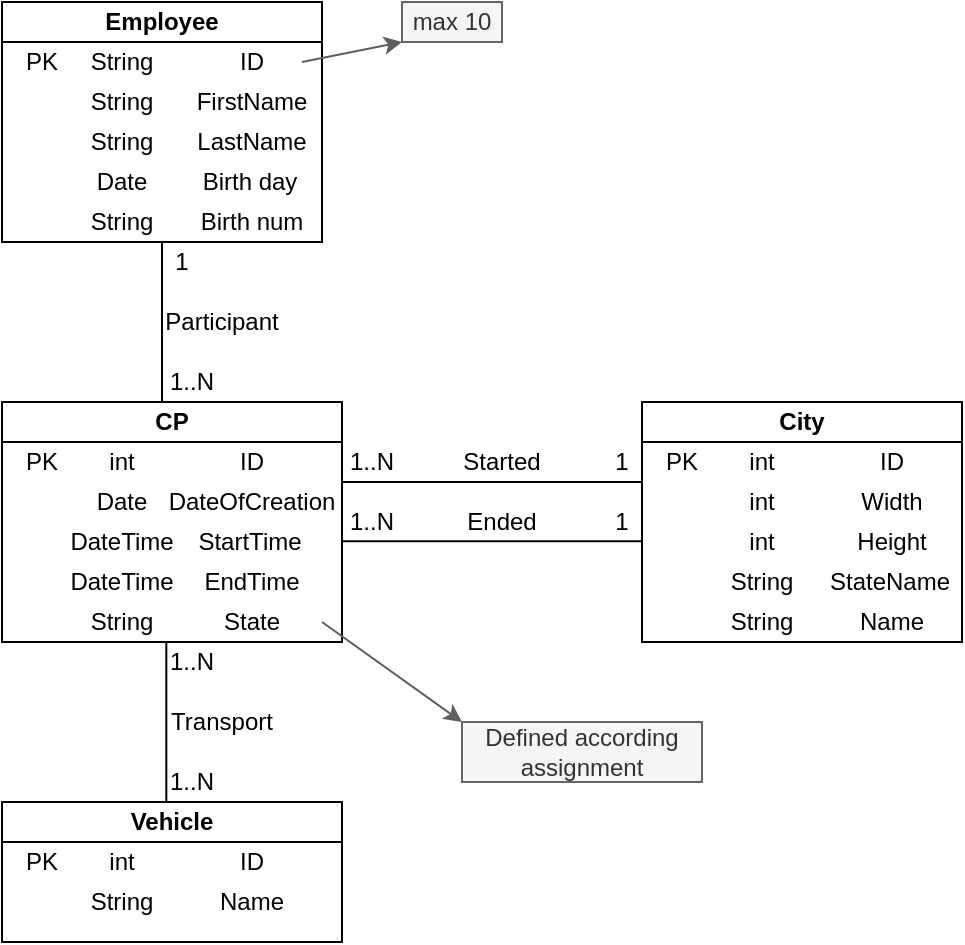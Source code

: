 <mxfile version="27.1.6">
  <diagram name="Page-1" id="c4acf3e9-155e-7222-9cf6-157b1a14988f">
    <mxGraphModel dx="184" dy="662" grid="1" gridSize="10" guides="1" tooltips="1" connect="1" arrows="1" fold="1" page="1" pageScale="1" pageWidth="850" pageHeight="1100" background="none" math="0" shadow="0">
      <root>
        <mxCell id="0" />
        <mxCell id="1" parent="0" />
        <mxCell id="3hO7NIABI-S0P5XUoeGX-1" value="Employee" style="swimlane;whiteSpace=wrap;html=1;startSize=20;" vertex="1" parent="1">
          <mxGeometry x="200" y="80" width="160" height="120" as="geometry" />
        </mxCell>
        <mxCell id="3hO7NIABI-S0P5XUoeGX-2" value="PK" style="text;html=1;align=center;verticalAlign=middle;whiteSpace=wrap;rounded=0;" vertex="1" parent="3hO7NIABI-S0P5XUoeGX-1">
          <mxGeometry y="20" width="40" height="20" as="geometry" />
        </mxCell>
        <mxCell id="3hO7NIABI-S0P5XUoeGX-4" value="String" style="text;html=1;align=center;verticalAlign=middle;whiteSpace=wrap;rounded=0;" vertex="1" parent="3hO7NIABI-S0P5XUoeGX-1">
          <mxGeometry x="40" y="20" width="40" height="20" as="geometry" />
        </mxCell>
        <mxCell id="3hO7NIABI-S0P5XUoeGX-6" value="ID" style="text;html=1;align=center;verticalAlign=middle;whiteSpace=wrap;rounded=0;" vertex="1" parent="3hO7NIABI-S0P5XUoeGX-1">
          <mxGeometry x="100" y="20" width="50" height="20" as="geometry" />
        </mxCell>
        <mxCell id="3hO7NIABI-S0P5XUoeGX-8" value="String" style="text;html=1;align=center;verticalAlign=middle;whiteSpace=wrap;rounded=0;" vertex="1" parent="3hO7NIABI-S0P5XUoeGX-1">
          <mxGeometry x="40" y="40" width="40" height="20" as="geometry" />
        </mxCell>
        <mxCell id="3hO7NIABI-S0P5XUoeGX-11" value="FirstName" style="text;html=1;align=center;verticalAlign=middle;whiteSpace=wrap;rounded=0;" vertex="1" parent="3hO7NIABI-S0P5XUoeGX-1">
          <mxGeometry x="90" y="40" width="70" height="20" as="geometry" />
        </mxCell>
        <mxCell id="3hO7NIABI-S0P5XUoeGX-12" value="LastName" style="text;html=1;align=center;verticalAlign=middle;whiteSpace=wrap;rounded=0;" vertex="1" parent="3hO7NIABI-S0P5XUoeGX-1">
          <mxGeometry x="90" y="60" width="70" height="20" as="geometry" />
        </mxCell>
        <mxCell id="3hO7NIABI-S0P5XUoeGX-13" value="String" style="text;html=1;align=center;verticalAlign=middle;whiteSpace=wrap;rounded=0;" vertex="1" parent="3hO7NIABI-S0P5XUoeGX-1">
          <mxGeometry x="40" y="60" width="40" height="20" as="geometry" />
        </mxCell>
        <mxCell id="3hO7NIABI-S0P5XUoeGX-14" value="Date" style="text;html=1;align=center;verticalAlign=middle;whiteSpace=wrap;rounded=0;" vertex="1" parent="3hO7NIABI-S0P5XUoeGX-1">
          <mxGeometry x="40" y="80" width="40" height="20" as="geometry" />
        </mxCell>
        <mxCell id="3hO7NIABI-S0P5XUoeGX-15" value="String" style="text;html=1;align=center;verticalAlign=middle;whiteSpace=wrap;rounded=0;" vertex="1" parent="3hO7NIABI-S0P5XUoeGX-1">
          <mxGeometry x="40" y="100" width="40" height="20" as="geometry" />
        </mxCell>
        <mxCell id="3hO7NIABI-S0P5XUoeGX-16" value="Birth num" style="text;html=1;align=center;verticalAlign=middle;whiteSpace=wrap;rounded=0;" vertex="1" parent="3hO7NIABI-S0P5XUoeGX-1">
          <mxGeometry x="90" y="100" width="70" height="20" as="geometry" />
        </mxCell>
        <mxCell id="3hO7NIABI-S0P5XUoeGX-29" value="Birth day" style="text;html=1;align=center;verticalAlign=middle;whiteSpace=wrap;rounded=0;" vertex="1" parent="3hO7NIABI-S0P5XUoeGX-1">
          <mxGeometry x="90" y="80" width="67.5" height="20" as="geometry" />
        </mxCell>
        <mxCell id="3hO7NIABI-S0P5XUoeGX-10" value="max 10" style="text;html=1;align=center;verticalAlign=middle;whiteSpace=wrap;rounded=0;strokeColor=#666666;fillColor=#f5f5f5;fontColor=#333333;" vertex="1" parent="1">
          <mxGeometry x="400" y="80" width="50" height="20" as="geometry" />
        </mxCell>
        <mxCell id="3hO7NIABI-S0P5XUoeGX-33" value="City" style="swimlane;whiteSpace=wrap;html=1;startSize=20;" vertex="1" parent="1">
          <mxGeometry x="520" y="280" width="160" height="120" as="geometry" />
        </mxCell>
        <mxCell id="3hO7NIABI-S0P5XUoeGX-34" value="PK" style="text;html=1;align=center;verticalAlign=middle;whiteSpace=wrap;rounded=0;" vertex="1" parent="3hO7NIABI-S0P5XUoeGX-33">
          <mxGeometry y="20" width="40" height="20" as="geometry" />
        </mxCell>
        <mxCell id="3hO7NIABI-S0P5XUoeGX-35" value="int" style="text;html=1;align=center;verticalAlign=middle;whiteSpace=wrap;rounded=0;" vertex="1" parent="3hO7NIABI-S0P5XUoeGX-33">
          <mxGeometry x="40" y="20" width="40" height="20" as="geometry" />
        </mxCell>
        <mxCell id="3hO7NIABI-S0P5XUoeGX-36" value="ID" style="text;html=1;align=center;verticalAlign=middle;whiteSpace=wrap;rounded=0;" vertex="1" parent="3hO7NIABI-S0P5XUoeGX-33">
          <mxGeometry x="90" y="20" width="70" height="20" as="geometry" />
        </mxCell>
        <mxCell id="3hO7NIABI-S0P5XUoeGX-37" value="int" style="text;html=1;align=center;verticalAlign=middle;whiteSpace=wrap;rounded=0;" vertex="1" parent="3hO7NIABI-S0P5XUoeGX-33">
          <mxGeometry x="35" y="40" width="50" height="20" as="geometry" />
        </mxCell>
        <mxCell id="3hO7NIABI-S0P5XUoeGX-38" value="Width" style="text;html=1;align=center;verticalAlign=middle;whiteSpace=wrap;rounded=0;" vertex="1" parent="3hO7NIABI-S0P5XUoeGX-33">
          <mxGeometry x="90" y="40" width="70" height="20" as="geometry" />
        </mxCell>
        <mxCell id="3hO7NIABI-S0P5XUoeGX-39" value="Height" style="text;html=1;align=center;verticalAlign=middle;whiteSpace=wrap;rounded=0;" vertex="1" parent="3hO7NIABI-S0P5XUoeGX-33">
          <mxGeometry x="90" y="60" width="70" height="20" as="geometry" />
        </mxCell>
        <mxCell id="3hO7NIABI-S0P5XUoeGX-40" value="int" style="text;html=1;align=center;verticalAlign=middle;whiteSpace=wrap;rounded=0;" vertex="1" parent="3hO7NIABI-S0P5XUoeGX-33">
          <mxGeometry x="40" y="60" width="40" height="20" as="geometry" />
        </mxCell>
        <mxCell id="3hO7NIABI-S0P5XUoeGX-41" value="String" style="text;html=1;align=center;verticalAlign=middle;whiteSpace=wrap;rounded=0;" vertex="1" parent="3hO7NIABI-S0P5XUoeGX-33">
          <mxGeometry x="40" y="80" width="40" height="20" as="geometry" />
        </mxCell>
        <mxCell id="3hO7NIABI-S0P5XUoeGX-42" value="String" style="text;html=1;align=center;verticalAlign=middle;whiteSpace=wrap;rounded=0;" vertex="1" parent="3hO7NIABI-S0P5XUoeGX-33">
          <mxGeometry x="40" y="100" width="40" height="20" as="geometry" />
        </mxCell>
        <mxCell id="3hO7NIABI-S0P5XUoeGX-43" value="Name" style="text;html=1;align=center;verticalAlign=middle;whiteSpace=wrap;rounded=0;" vertex="1" parent="3hO7NIABI-S0P5XUoeGX-33">
          <mxGeometry x="90" y="100" width="70" height="20" as="geometry" />
        </mxCell>
        <mxCell id="3hO7NIABI-S0P5XUoeGX-44" value="StateName" style="text;html=1;align=center;verticalAlign=middle;whiteSpace=wrap;rounded=0;" vertex="1" parent="3hO7NIABI-S0P5XUoeGX-33">
          <mxGeometry x="90" y="80" width="67.5" height="20" as="geometry" />
        </mxCell>
        <mxCell id="3hO7NIABI-S0P5XUoeGX-45" value="CP" style="swimlane;whiteSpace=wrap;html=1;startSize=20;" vertex="1" parent="1">
          <mxGeometry x="200" y="280" width="170" height="120" as="geometry" />
        </mxCell>
        <mxCell id="3hO7NIABI-S0P5XUoeGX-46" value="PK" style="text;html=1;align=center;verticalAlign=middle;whiteSpace=wrap;rounded=0;" vertex="1" parent="3hO7NIABI-S0P5XUoeGX-45">
          <mxGeometry y="20" width="40" height="20" as="geometry" />
        </mxCell>
        <mxCell id="3hO7NIABI-S0P5XUoeGX-47" value="int" style="text;html=1;align=center;verticalAlign=middle;whiteSpace=wrap;rounded=0;" vertex="1" parent="3hO7NIABI-S0P5XUoeGX-45">
          <mxGeometry x="40" y="20" width="40" height="20" as="geometry" />
        </mxCell>
        <mxCell id="3hO7NIABI-S0P5XUoeGX-48" value="ID" style="text;html=1;align=center;verticalAlign=middle;whiteSpace=wrap;rounded=0;" vertex="1" parent="3hO7NIABI-S0P5XUoeGX-45">
          <mxGeometry x="90" y="20" width="70" height="20" as="geometry" />
        </mxCell>
        <mxCell id="3hO7NIABI-S0P5XUoeGX-49" value="Date" style="text;html=1;align=center;verticalAlign=middle;whiteSpace=wrap;rounded=0;" vertex="1" parent="3hO7NIABI-S0P5XUoeGX-45">
          <mxGeometry x="35" y="40" width="50" height="20" as="geometry" />
        </mxCell>
        <mxCell id="3hO7NIABI-S0P5XUoeGX-50" value="DateOfCreation" style="text;html=1;align=center;verticalAlign=middle;whiteSpace=wrap;rounded=0;" vertex="1" parent="3hO7NIABI-S0P5XUoeGX-45">
          <mxGeometry x="90" y="40" width="70" height="20" as="geometry" />
        </mxCell>
        <mxCell id="3hO7NIABI-S0P5XUoeGX-53" value="DateTime" style="text;html=1;align=center;verticalAlign=middle;whiteSpace=wrap;rounded=0;" vertex="1" parent="3hO7NIABI-S0P5XUoeGX-45">
          <mxGeometry x="40" y="60" width="40" height="20" as="geometry" />
        </mxCell>
        <mxCell id="3hO7NIABI-S0P5XUoeGX-54" value="DateTime" style="text;html=1;align=center;verticalAlign=middle;whiteSpace=wrap;rounded=0;" vertex="1" parent="3hO7NIABI-S0P5XUoeGX-45">
          <mxGeometry x="40" y="80" width="40" height="20" as="geometry" />
        </mxCell>
        <mxCell id="3hO7NIABI-S0P5XUoeGX-55" value="EndTime" style="text;html=1;align=center;verticalAlign=middle;whiteSpace=wrap;rounded=0;" vertex="1" parent="3hO7NIABI-S0P5XUoeGX-45">
          <mxGeometry x="90" y="80" width="70" height="20" as="geometry" />
        </mxCell>
        <mxCell id="3hO7NIABI-S0P5XUoeGX-56" value="StartTime" style="text;html=1;align=center;verticalAlign=middle;whiteSpace=wrap;rounded=0;" vertex="1" parent="3hO7NIABI-S0P5XUoeGX-45">
          <mxGeometry x="90" y="60" width="67.5" height="20" as="geometry" />
        </mxCell>
        <mxCell id="3hO7NIABI-S0P5XUoeGX-84" value="State" style="text;html=1;align=center;verticalAlign=middle;whiteSpace=wrap;rounded=0;" vertex="1" parent="3hO7NIABI-S0P5XUoeGX-45">
          <mxGeometry x="90" y="100" width="70" height="20" as="geometry" />
        </mxCell>
        <mxCell id="3hO7NIABI-S0P5XUoeGX-85" value="String" style="text;html=1;align=center;verticalAlign=middle;whiteSpace=wrap;rounded=0;" vertex="1" parent="3hO7NIABI-S0P5XUoeGX-45">
          <mxGeometry x="35" y="100" width="50" height="20" as="geometry" />
        </mxCell>
        <mxCell id="3hO7NIABI-S0P5XUoeGX-57" value="" style="endArrow=none;html=1;rounded=0;" edge="1" parent="1">
          <mxGeometry width="50" height="50" relative="1" as="geometry">
            <mxPoint x="280" y="280" as="sourcePoint" />
            <mxPoint x="280" y="200" as="targetPoint" />
          </mxGeometry>
        </mxCell>
        <mxCell id="3hO7NIABI-S0P5XUoeGX-59" value="Participant" style="text;html=1;align=center;verticalAlign=middle;whiteSpace=wrap;rounded=0;" vertex="1" parent="1">
          <mxGeometry x="280" y="230" width="60" height="20" as="geometry" />
        </mxCell>
        <mxCell id="3hO7NIABI-S0P5XUoeGX-60" value="1" style="text;html=1;align=center;verticalAlign=middle;whiteSpace=wrap;rounded=0;" vertex="1" parent="1">
          <mxGeometry x="280" y="200" width="20" height="20" as="geometry" />
        </mxCell>
        <mxCell id="3hO7NIABI-S0P5XUoeGX-61" value="1..N" style="text;html=1;align=center;verticalAlign=middle;whiteSpace=wrap;rounded=0;" vertex="1" parent="1">
          <mxGeometry x="280" y="260" width="30" height="20" as="geometry" />
        </mxCell>
        <mxCell id="3hO7NIABI-S0P5XUoeGX-62" value="" style="endArrow=none;html=1;rounded=0;entryX=0;entryY=1;entryDx=0;entryDy=0;" edge="1" parent="1" target="3hO7NIABI-S0P5XUoeGX-34">
          <mxGeometry width="50" height="50" relative="1" as="geometry">
            <mxPoint x="370" y="320" as="sourcePoint" />
            <mxPoint x="360" y="240" as="targetPoint" />
          </mxGeometry>
        </mxCell>
        <mxCell id="3hO7NIABI-S0P5XUoeGX-63" value="Started" style="text;html=1;align=center;verticalAlign=middle;whiteSpace=wrap;rounded=0;" vertex="1" parent="1">
          <mxGeometry x="420" y="300" width="60" height="20" as="geometry" />
        </mxCell>
        <mxCell id="3hO7NIABI-S0P5XUoeGX-64" value="1" style="text;html=1;align=center;verticalAlign=middle;whiteSpace=wrap;rounded=0;" vertex="1" parent="1">
          <mxGeometry x="500" y="300" width="20" height="20" as="geometry" />
        </mxCell>
        <mxCell id="3hO7NIABI-S0P5XUoeGX-66" value="1..N" style="text;html=1;align=center;verticalAlign=middle;whiteSpace=wrap;rounded=0;" vertex="1" parent="1">
          <mxGeometry x="370" y="300" width="30" height="20" as="geometry" />
        </mxCell>
        <mxCell id="3hO7NIABI-S0P5XUoeGX-67" value="" style="endArrow=none;html=1;rounded=0;entryX=0;entryY=1;entryDx=0;entryDy=0;" edge="1" parent="1">
          <mxGeometry width="50" height="50" relative="1" as="geometry">
            <mxPoint x="370" y="349.66" as="sourcePoint" />
            <mxPoint x="520" y="349.66" as="targetPoint" />
          </mxGeometry>
        </mxCell>
        <mxCell id="3hO7NIABI-S0P5XUoeGX-68" value="Ended" style="text;html=1;align=center;verticalAlign=middle;whiteSpace=wrap;rounded=0;" vertex="1" parent="1">
          <mxGeometry x="420" y="329.66" width="60" height="20" as="geometry" />
        </mxCell>
        <mxCell id="3hO7NIABI-S0P5XUoeGX-69" value="1" style="text;html=1;align=center;verticalAlign=middle;whiteSpace=wrap;rounded=0;" vertex="1" parent="1">
          <mxGeometry x="500" y="329.66" width="20" height="20" as="geometry" />
        </mxCell>
        <mxCell id="3hO7NIABI-S0P5XUoeGX-70" value="1..N" style="text;html=1;align=center;verticalAlign=middle;whiteSpace=wrap;rounded=0;" vertex="1" parent="1">
          <mxGeometry x="370" y="329.66" width="30" height="20" as="geometry" />
        </mxCell>
        <mxCell id="3hO7NIABI-S0P5XUoeGX-71" value="Vehicle" style="swimlane;whiteSpace=wrap;html=1;startSize=20;" vertex="1" parent="1">
          <mxGeometry x="200" y="480" width="170" height="70" as="geometry" />
        </mxCell>
        <mxCell id="3hO7NIABI-S0P5XUoeGX-72" value="PK" style="text;html=1;align=center;verticalAlign=middle;whiteSpace=wrap;rounded=0;" vertex="1" parent="3hO7NIABI-S0P5XUoeGX-71">
          <mxGeometry y="20" width="40" height="20" as="geometry" />
        </mxCell>
        <mxCell id="3hO7NIABI-S0P5XUoeGX-73" value="int" style="text;html=1;align=center;verticalAlign=middle;whiteSpace=wrap;rounded=0;" vertex="1" parent="3hO7NIABI-S0P5XUoeGX-71">
          <mxGeometry x="40" y="20" width="40" height="20" as="geometry" />
        </mxCell>
        <mxCell id="3hO7NIABI-S0P5XUoeGX-74" value="ID" style="text;html=1;align=center;verticalAlign=middle;whiteSpace=wrap;rounded=0;" vertex="1" parent="3hO7NIABI-S0P5XUoeGX-71">
          <mxGeometry x="90" y="20" width="70" height="20" as="geometry" />
        </mxCell>
        <mxCell id="3hO7NIABI-S0P5XUoeGX-75" value="String" style="text;html=1;align=center;verticalAlign=middle;whiteSpace=wrap;rounded=0;" vertex="1" parent="3hO7NIABI-S0P5XUoeGX-71">
          <mxGeometry x="35" y="40" width="50" height="20" as="geometry" />
        </mxCell>
        <mxCell id="3hO7NIABI-S0P5XUoeGX-76" value="Name" style="text;html=1;align=center;verticalAlign=middle;whiteSpace=wrap;rounded=0;" vertex="1" parent="3hO7NIABI-S0P5XUoeGX-71">
          <mxGeometry x="90" y="40" width="70" height="20" as="geometry" />
        </mxCell>
        <mxCell id="3hO7NIABI-S0P5XUoeGX-86" value="" style="endArrow=none;html=1;rounded=0;" edge="1" parent="1">
          <mxGeometry width="50" height="50" relative="1" as="geometry">
            <mxPoint x="282.16" y="400" as="sourcePoint" />
            <mxPoint x="282.16" y="480" as="targetPoint" />
          </mxGeometry>
        </mxCell>
        <mxCell id="3hO7NIABI-S0P5XUoeGX-87" value="" style="endArrow=classic;html=1;rounded=0;strokeColor=#5E5E5E;exitX=1;exitY=0.5;exitDx=0;exitDy=0;endFill=1;" edge="1" parent="1" source="3hO7NIABI-S0P5XUoeGX-84">
          <mxGeometry width="50" height="50" relative="1" as="geometry">
            <mxPoint x="380" y="380" as="sourcePoint" />
            <mxPoint x="430" y="440" as="targetPoint" />
          </mxGeometry>
        </mxCell>
        <mxCell id="3hO7NIABI-S0P5XUoeGX-88" value="Defined according assignment" style="rounded=0;whiteSpace=wrap;html=1;fillColor=#f5f5f5;fontColor=#333333;strokeColor=#666666;" vertex="1" parent="1">
          <mxGeometry x="430" y="440" width="120" height="30" as="geometry" />
        </mxCell>
        <mxCell id="3hO7NIABI-S0P5XUoeGX-89" value="" style="endArrow=classic;html=1;rounded=0;strokeColor=#5E5E5E;exitX=1;exitY=0.5;exitDx=0;exitDy=0;endFill=1;entryX=0;entryY=1;entryDx=0;entryDy=0;" edge="1" parent="1" source="3hO7NIABI-S0P5XUoeGX-6" target="3hO7NIABI-S0P5XUoeGX-10">
          <mxGeometry width="50" height="50" relative="1" as="geometry">
            <mxPoint x="460" y="370" as="sourcePoint" />
            <mxPoint x="530" y="400" as="targetPoint" />
          </mxGeometry>
        </mxCell>
        <mxCell id="3hO7NIABI-S0P5XUoeGX-90" value="Transport" style="text;html=1;align=center;verticalAlign=middle;whiteSpace=wrap;rounded=0;" vertex="1" parent="1">
          <mxGeometry x="280" y="430" width="60" height="20" as="geometry" />
        </mxCell>
        <mxCell id="3hO7NIABI-S0P5XUoeGX-91" value="1..N" style="text;html=1;align=center;verticalAlign=middle;whiteSpace=wrap;rounded=0;" vertex="1" parent="1">
          <mxGeometry x="280" y="460" width="30" height="20" as="geometry" />
        </mxCell>
        <mxCell id="3hO7NIABI-S0P5XUoeGX-92" value="1..N" style="text;html=1;align=center;verticalAlign=middle;whiteSpace=wrap;rounded=0;" vertex="1" parent="1">
          <mxGeometry x="280" y="400" width="30" height="20" as="geometry" />
        </mxCell>
      </root>
    </mxGraphModel>
  </diagram>
</mxfile>

